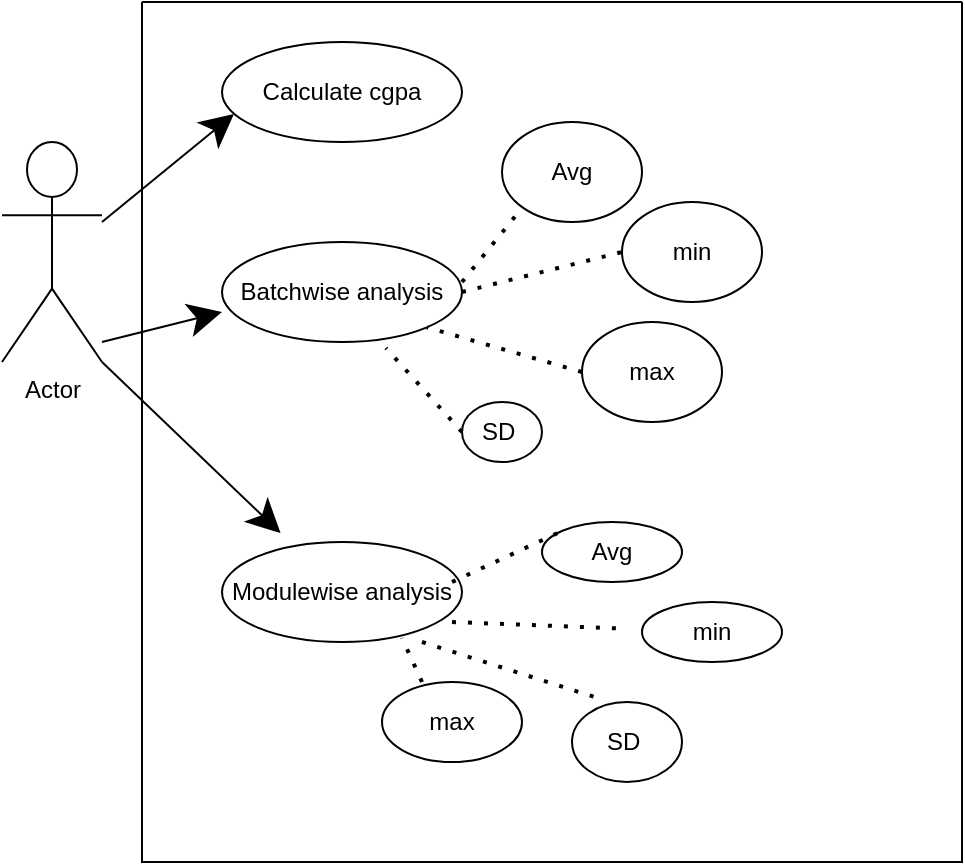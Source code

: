 <mxfile version="15.3.5" type="device"><diagram id="9n7FEfKs5P1AcXDHmrV4" name="Page-1"><mxGraphModel dx="1108" dy="393" grid="1" gridSize="10" guides="1" tooltips="1" connect="1" arrows="1" fold="1" page="1" pageScale="1" pageWidth="850" pageHeight="1100" math="0" shadow="0"><root><mxCell id="0"/><mxCell id="1" parent="0"/><mxCell id="tjvkglUHslKkHof1A9n2-2" value="Actor" style="shape=umlActor;verticalLabelPosition=bottom;verticalAlign=top;html=1;outlineConnect=0;hachureGap=4;pointerEvents=0;" vertex="1" parent="1"><mxGeometry x="230" y="200" width="50" height="110" as="geometry"/></mxCell><mxCell id="tjvkglUHslKkHof1A9n2-4" value="" style="swimlane;startSize=0;hachureGap=4;pointerEvents=0;" vertex="1" parent="1"><mxGeometry x="300" y="130" width="410" height="430" as="geometry"/></mxCell><mxCell id="tjvkglUHslKkHof1A9n2-5" value="Calculate cgpa" style="ellipse;whiteSpace=wrap;html=1;hachureGap=4;pointerEvents=0;" vertex="1" parent="tjvkglUHslKkHof1A9n2-4"><mxGeometry x="40" y="20" width="120" height="50" as="geometry"/></mxCell><mxCell id="tjvkglUHslKkHof1A9n2-6" value="Batchwise analysis" style="ellipse;whiteSpace=wrap;html=1;hachureGap=4;pointerEvents=0;" vertex="1" parent="tjvkglUHslKkHof1A9n2-4"><mxGeometry x="40" y="120" width="120" height="50" as="geometry"/></mxCell><mxCell id="tjvkglUHslKkHof1A9n2-7" value="Modulewise analysis" style="ellipse;whiteSpace=wrap;html=1;hachureGap=4;pointerEvents=0;" vertex="1" parent="tjvkglUHslKkHof1A9n2-4"><mxGeometry x="40" y="270" width="120" height="50" as="geometry"/></mxCell><mxCell id="tjvkglUHslKkHof1A9n2-17" value="Avg" style="ellipse;whiteSpace=wrap;html=1;hachureGap=4;pointerEvents=0;" vertex="1" parent="tjvkglUHslKkHof1A9n2-4"><mxGeometry x="180" y="60" width="70" height="50" as="geometry"/></mxCell><mxCell id="tjvkglUHslKkHof1A9n2-31" value="" style="endArrow=none;dashed=1;html=1;dashPattern=1 3;strokeWidth=2;startSize=14;endSize=14;sourcePerimeterSpacing=8;targetPerimeterSpacing=8;entryX=0;entryY=1;entryDx=0;entryDy=0;" edge="1" parent="tjvkglUHslKkHof1A9n2-4" target="tjvkglUHslKkHof1A9n2-17"><mxGeometry width="50" height="50" relative="1" as="geometry"><mxPoint x="160" y="140" as="sourcePoint"/><mxPoint x="210" y="90" as="targetPoint"/></mxGeometry></mxCell><mxCell id="tjvkglUHslKkHof1A9n2-32" value="min" style="ellipse;whiteSpace=wrap;html=1;hachureGap=4;pointerEvents=0;" vertex="1" parent="tjvkglUHslKkHof1A9n2-4"><mxGeometry x="240" y="100" width="70" height="50" as="geometry"/></mxCell><mxCell id="tjvkglUHslKkHof1A9n2-33" value="max" style="ellipse;whiteSpace=wrap;html=1;hachureGap=4;pointerEvents=0;" vertex="1" parent="tjvkglUHslKkHof1A9n2-4"><mxGeometry x="220" y="160" width="70" height="50" as="geometry"/></mxCell><mxCell id="tjvkglUHslKkHof1A9n2-36" value="" style="endArrow=none;dashed=1;html=1;dashPattern=1 3;strokeWidth=2;startSize=14;endSize=14;sourcePerimeterSpacing=8;targetPerimeterSpacing=8;exitX=1;exitY=0.5;exitDx=0;exitDy=0;entryX=0;entryY=0.5;entryDx=0;entryDy=0;" edge="1" parent="tjvkglUHslKkHof1A9n2-4" source="tjvkglUHslKkHof1A9n2-6" target="tjvkglUHslKkHof1A9n2-32"><mxGeometry width="50" height="50" relative="1" as="geometry"><mxPoint x="180" y="180" as="sourcePoint"/><mxPoint x="230" y="130" as="targetPoint"/></mxGeometry></mxCell><mxCell id="tjvkglUHslKkHof1A9n2-39" value="" style="endArrow=none;dashed=1;html=1;dashPattern=1 3;strokeWidth=2;startSize=14;endSize=14;sourcePerimeterSpacing=8;targetPerimeterSpacing=8;exitX=0;exitY=0.5;exitDx=0;exitDy=0;entryX=1;entryY=1;entryDx=0;entryDy=0;" edge="1" parent="tjvkglUHslKkHof1A9n2-4" source="tjvkglUHslKkHof1A9n2-33" target="tjvkglUHslKkHof1A9n2-6"><mxGeometry width="50" height="50" relative="1" as="geometry"><mxPoint x="80" y="240" as="sourcePoint"/><mxPoint x="130" y="190" as="targetPoint"/></mxGeometry></mxCell><mxCell id="tjvkglUHslKkHof1A9n2-40" value="SD&amp;nbsp;" style="ellipse;whiteSpace=wrap;html=1;hachureGap=4;pointerEvents=0;" vertex="1" parent="tjvkglUHslKkHof1A9n2-4"><mxGeometry x="160" y="200" width="40" height="30" as="geometry"/></mxCell><mxCell id="tjvkglUHslKkHof1A9n2-41" value="" style="endArrow=none;dashed=1;html=1;dashPattern=1 3;strokeWidth=2;startSize=14;endSize=14;sourcePerimeterSpacing=8;targetPerimeterSpacing=8;entryX=0.683;entryY=1.06;entryDx=0;entryDy=0;entryPerimeter=0;exitX=0;exitY=0.5;exitDx=0;exitDy=0;" edge="1" parent="tjvkglUHslKkHof1A9n2-4" source="tjvkglUHslKkHof1A9n2-40" target="tjvkglUHslKkHof1A9n2-6"><mxGeometry width="50" height="50" relative="1" as="geometry"><mxPoint x="80" y="240" as="sourcePoint"/><mxPoint x="130" y="190" as="targetPoint"/></mxGeometry></mxCell><mxCell id="tjvkglUHslKkHof1A9n2-42" value="Avg" style="ellipse;whiteSpace=wrap;html=1;hachureGap=4;pointerEvents=0;" vertex="1" parent="tjvkglUHslKkHof1A9n2-4"><mxGeometry x="200" y="260" width="70" height="30" as="geometry"/></mxCell><mxCell id="tjvkglUHslKkHof1A9n2-43" value="min" style="ellipse;whiteSpace=wrap;html=1;hachureGap=4;pointerEvents=0;" vertex="1" parent="tjvkglUHslKkHof1A9n2-4"><mxGeometry x="250" y="300" width="70" height="30" as="geometry"/></mxCell><mxCell id="tjvkglUHslKkHof1A9n2-45" value="SD&amp;nbsp;" style="ellipse;whiteSpace=wrap;html=1;hachureGap=4;pointerEvents=0;" vertex="1" parent="tjvkglUHslKkHof1A9n2-4"><mxGeometry x="215" y="350" width="55" height="40" as="geometry"/></mxCell><mxCell id="tjvkglUHslKkHof1A9n2-44" value="max" style="ellipse;whiteSpace=wrap;html=1;hachureGap=4;pointerEvents=0;" vertex="1" parent="tjvkglUHslKkHof1A9n2-4"><mxGeometry x="120" y="340" width="70" height="40" as="geometry"/></mxCell><mxCell id="tjvkglUHslKkHof1A9n2-48" value="" style="endArrow=none;dashed=1;html=1;dashPattern=1 3;strokeWidth=2;startSize=14;endSize=14;sourcePerimeterSpacing=8;targetPerimeterSpacing=8;entryX=0;entryY=0;entryDx=0;entryDy=0;" edge="1" parent="tjvkglUHslKkHof1A9n2-4" target="tjvkglUHslKkHof1A9n2-42"><mxGeometry width="50" height="50" relative="1" as="geometry"><mxPoint x="155" y="290" as="sourcePoint"/><mxPoint x="205" y="240" as="targetPoint"/></mxGeometry></mxCell><mxCell id="tjvkglUHslKkHof1A9n2-49" value="" style="endArrow=none;dashed=1;html=1;dashPattern=1 3;strokeWidth=2;startSize=14;endSize=14;sourcePerimeterSpacing=8;targetPerimeterSpacing=8;entryX=0.75;entryY=0.96;entryDx=0;entryDy=0;entryPerimeter=0;" edge="1" parent="tjvkglUHslKkHof1A9n2-4" target="tjvkglUHslKkHof1A9n2-7"><mxGeometry width="50" height="50" relative="1" as="geometry"><mxPoint x="140" y="340" as="sourcePoint"/><mxPoint x="190" y="290" as="targetPoint"/></mxGeometry></mxCell><mxCell id="tjvkglUHslKkHof1A9n2-50" value="" style="endArrow=none;dashed=1;html=1;dashPattern=1 3;strokeWidth=2;startSize=14;endSize=14;sourcePerimeterSpacing=8;targetPerimeterSpacing=8;" edge="1" parent="tjvkglUHslKkHof1A9n2-4" target="tjvkglUHslKkHof1A9n2-43"><mxGeometry width="50" height="50" relative="1" as="geometry"><mxPoint x="155" y="310" as="sourcePoint"/><mxPoint x="205" y="260" as="targetPoint"/></mxGeometry></mxCell><mxCell id="tjvkglUHslKkHof1A9n2-51" value="" style="endArrow=none;dashed=1;html=1;dashPattern=1 3;strokeWidth=2;startSize=14;endSize=14;sourcePerimeterSpacing=8;targetPerimeterSpacing=8;entryX=0.291;entryY=-0.025;entryDx=0;entryDy=0;entryPerimeter=0;" edge="1" parent="tjvkglUHslKkHof1A9n2-4" target="tjvkglUHslKkHof1A9n2-45"><mxGeometry width="50" height="50" relative="1" as="geometry"><mxPoint x="140" y="320" as="sourcePoint"/><mxPoint x="190" y="270" as="targetPoint"/></mxGeometry></mxCell><mxCell id="tjvkglUHslKkHof1A9n2-12" value="" style="endArrow=classic;html=1;startSize=14;endSize=14;sourcePerimeterSpacing=8;targetPerimeterSpacing=8;entryX=0.05;entryY=0.72;entryDx=0;entryDy=0;entryPerimeter=0;" edge="1" parent="1" target="tjvkglUHslKkHof1A9n2-5"><mxGeometry width="50" height="50" relative="1" as="geometry"><mxPoint x="280" y="240" as="sourcePoint"/><mxPoint x="330" y="190" as="targetPoint"/></mxGeometry></mxCell><mxCell id="tjvkglUHslKkHof1A9n2-13" value="" style="endArrow=classic;html=1;startSize=14;endSize=14;sourcePerimeterSpacing=8;targetPerimeterSpacing=8;entryX=0;entryY=0.7;entryDx=0;entryDy=0;entryPerimeter=0;" edge="1" parent="1" target="tjvkglUHslKkHof1A9n2-6"><mxGeometry width="50" height="50" relative="1" as="geometry"><mxPoint x="280" y="300" as="sourcePoint"/><mxPoint x="330" y="250" as="targetPoint"/></mxGeometry></mxCell><mxCell id="tjvkglUHslKkHof1A9n2-16" value="" style="endArrow=classic;html=1;startSize=14;endSize=14;sourcePerimeterSpacing=8;targetPerimeterSpacing=8;exitX=1;exitY=1;exitDx=0;exitDy=0;exitPerimeter=0;" edge="1" parent="1" source="tjvkglUHslKkHof1A9n2-2" target="tjvkglUHslKkHof1A9n2-7"><mxGeometry width="50" height="50" relative="1" as="geometry"><mxPoint x="290" y="350" as="sourcePoint"/><mxPoint x="340" y="300" as="targetPoint"/></mxGeometry></mxCell></root></mxGraphModel></diagram></mxfile>